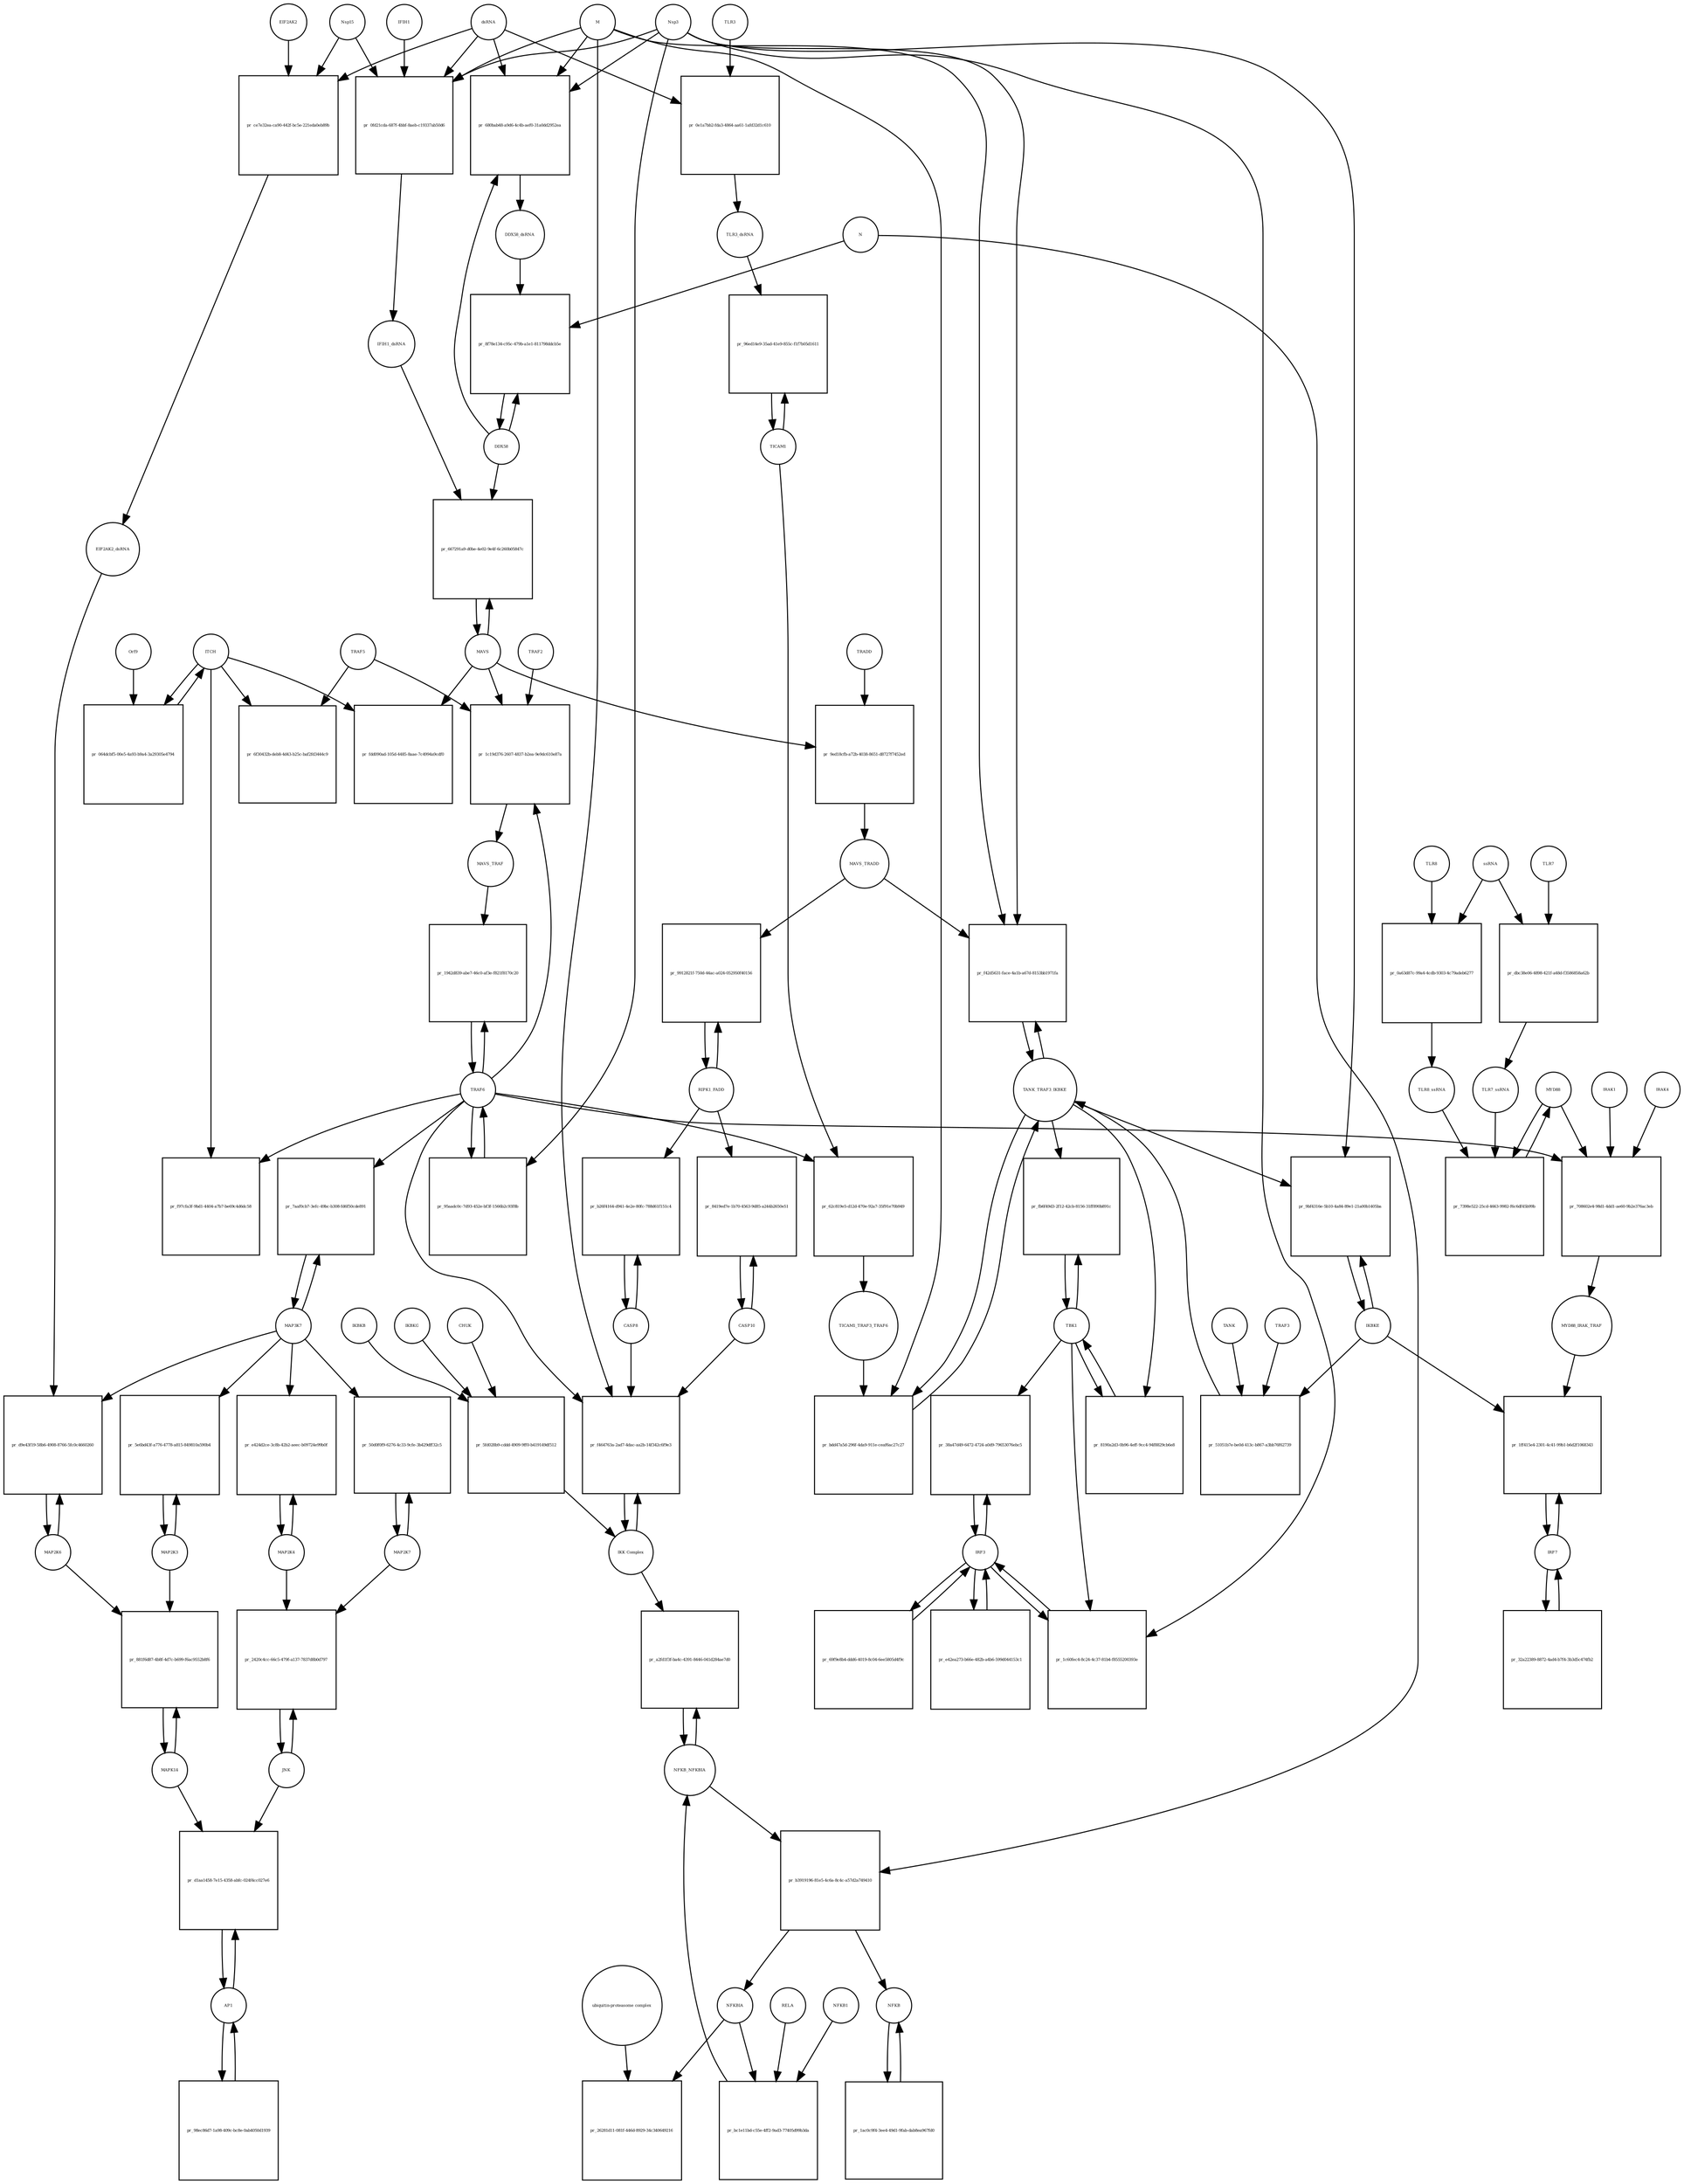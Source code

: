 strict digraph  {
dsRNA [annotation="", bipartite=0, cls="nucleic acid feature", fontsize=4, label=dsRNA, shape=circle];
"pr_680bab48-a9d6-4c4b-aef0-31a0dd2952ea" [annotation="", bipartite=1, cls=process, fontsize=4, label="pr_680bab48-a9d6-4c4b-aef0-31a0dd2952ea", shape=square];
DDX58_dsRNA [annotation="", bipartite=0, cls=complex, fontsize=4, label=DDX58_dsRNA, shape=circle];
M [annotation=urn_miriam_ncbiprotein_1796318601, bipartite=0, cls=macromolecule, fontsize=4, label=M, shape=circle];
Nsp3 [annotation=urn_miriam_ncbiprotein_1802476807, bipartite=0, cls=macromolecule, fontsize=4, label=Nsp3, shape=circle];
DDX58 [annotation=urn_miriam_hgnc_19102, bipartite=0, cls=macromolecule, fontsize=4, label=DDX58, shape=circle];
"pr_0fd21cda-687f-4bbf-8aeb-c19337ab50d6" [annotation="", bipartite=1, cls=process, fontsize=4, label="pr_0fd21cda-687f-4bbf-8aeb-c19337ab50d6", shape=square];
IFIH1_dsRNA [annotation="", bipartite=0, cls=complex, fontsize=4, label=IFIH1_dsRNA, shape=circle];
Nsp15 [annotation=urn_miriam_ncbiprotein_1802476818, bipartite=0, cls=macromolecule, fontsize=4, label=Nsp15, shape=circle];
IFIH1 [annotation=urn_miriam_hgnc_18873, bipartite=0, cls=macromolecule, fontsize=4, label=IFIH1, shape=circle];
"pr_8f78e134-c95c-479b-a1e1-811798ddcb5e" [annotation="", bipartite=1, cls=process, fontsize=4, label="pr_8f78e134-c95c-479b-a1e1-811798ddcb5e", shape=square];
N [annotation=urn_miriam_ncbiprotein_1798174255, bipartite=0, cls=macromolecule, fontsize=4, label=N, shape=circle];
MAVS [annotation=urn_miriam_hgnc_29233, bipartite=0, cls="macromolecule multimer", fontsize=4, label=MAVS, shape=circle];
"pr_667291a9-d0be-4e02-9e4f-6c260b05847c" [annotation="", bipartite=1, cls=process, fontsize=4, label="pr_667291a9-d0be-4e02-9e4f-6c260b05847c", shape=square];
NFKBIA [annotation=urn_miriam_hgnc_7797, bipartite=0, cls=macromolecule, fontsize=4, label=NFKBIA, shape=circle];
"pr_26281d11-081f-446d-8929-34c340649216" [annotation="", bipartite=1, cls=process, fontsize=4, label="pr_26281d11-081f-446d-8929-34c340649216", shape=square];
"ubiquitin-proteasome complex" [annotation="", bipartite=0, cls=complex, fontsize=4, label="ubiquitin-proteasome complex", shape=circle];
IRF3 [annotation=urn_miriam_hgnc_6118, bipartite=0, cls=macromolecule, fontsize=4, label=IRF3, shape=circle];
"pr_38a47d49-6472-4724-a0d9-79653076ebc5" [annotation="", bipartite=1, cls=process, fontsize=4, label="pr_38a47d49-6472-4724-a0d9-79653076ebc5", shape=square];
TBK1 [annotation="", bipartite=0, cls=macromolecule, fontsize=4, label=TBK1, shape=circle];
"pr_1c60fec4-8c24-4c37-81b4-f8555200393e" [annotation="", bipartite=1, cls=process, fontsize=4, label="pr_1c60fec4-8c24-4c37-81b4-f8555200393e", shape=square];
IRF7 [annotation=urn_miriam_hgnc_6122, bipartite=0, cls="macromolecule multimer", fontsize=4, label=IRF7, shape=circle];
"pr_1ff415e4-2301-4c41-99b1-b6d2f1068343" [annotation="", bipartite=1, cls=process, fontsize=4, label="pr_1ff415e4-2301-4c41-99b1-b6d2f1068343", shape=square];
IKBKE [annotation=urn_miriam_hgnc_14552, bipartite=0, cls=macromolecule, fontsize=4, label=IKBKE, shape=circle];
MYD88_IRAK_TRAF [annotation="", bipartite=0, cls=complex, fontsize=4, label=MYD88_IRAK_TRAF, shape=circle];
TRAF6 [annotation=urn_miriam_hgnc_12036, bipartite=0, cls=macromolecule, fontsize=4, label=TRAF6, shape=circle];
"pr_1942d839-abe7-46c0-af3e-f821f8170c20" [annotation="", bipartite=1, cls=process, fontsize=4, label="pr_1942d839-abe7-46c0-af3e-f821f8170c20", shape=square];
MAVS_TRAF [annotation="", bipartite=0, cls=complex, fontsize=4, label=MAVS_TRAF, shape=circle];
"pr_fdd090ad-105d-4485-8aae-7c4994a9cdf0" [annotation="", bipartite=1, cls=process, fontsize=4, label="pr_fdd090ad-105d-4485-8aae-7c4994a9cdf0", shape=square];
ITCH [annotation="", bipartite=0, cls=macromolecule, fontsize=4, label=ITCH, shape=circle];
TRAF5 [annotation=urn_miriam_hgnc_12035, bipartite=0, cls=macromolecule, fontsize=4, label=TRAF5, shape=circle];
"pr_6f30432b-deb8-4d43-b25c-baf2fd3444c9" [annotation="", bipartite=1, cls=process, fontsize=4, label="pr_6f30432b-deb8-4d43-b25c-baf2fd3444c9", shape=square];
"pr_f97cfa3f-9bd1-4404-a7b7-be69c4d6dc58" [annotation="", bipartite=1, cls=process, fontsize=4, label="pr_f97cfa3f-9bd1-4404-a7b7-be69c4d6dc58", shape=square];
TICAM1 [annotation=urn_miriam_hgnc_18348, bipartite=0, cls=macromolecule, fontsize=4, label=TICAM1, shape=circle];
"pr_96ed14e9-35ad-41e9-855c-f1f7b05d1611" [annotation="", bipartite=1, cls=process, fontsize=4, label="pr_96ed14e9-35ad-41e9-855c-f1f7b05d1611", shape=square];
TLR3_dsRNA [annotation="", bipartite=0, cls=complex, fontsize=4, label=TLR3_dsRNA, shape=circle];
TLR3 [annotation=urn_miriam_hgnc_11849, bipartite=0, cls="macromolecule multimer", fontsize=4, label=TLR3, shape=circle];
"pr_0e1a7bb2-fda3-4864-aa61-1afd32d1c610" [annotation="", bipartite=1, cls=process, fontsize=4, label="pr_0e1a7bb2-fda3-4864-aa61-1afd32d1c610", shape=square];
"pr_62c819e5-d12d-470e-92a7-35f91e70b949" [annotation="", bipartite=1, cls=process, fontsize=4, label="pr_62c819e5-d12d-470e-92a7-35f91e70b949", shape=square];
TICAM1_TRAF3_TRAF6 [annotation="", bipartite=0, cls=complex, fontsize=4, label=TICAM1_TRAF3_TRAF6, shape=circle];
TANK_TRAF3_IKBKE [annotation="", bipartite=0, cls=complex, fontsize=4, label=TANK_TRAF3_IKBKE, shape=circle];
"pr_bdd47a5d-296f-4da9-911e-ceaf6ac27c27" [annotation="", bipartite=1, cls=process, fontsize=4, label="pr_bdd47a5d-296f-4da9-911e-ceaf6ac27c27", shape=square];
"pr_fb6f49d3-2f12-42cb-8156-31ff890b891c" [annotation="", bipartite=1, cls=process, fontsize=4, label="pr_fb6f49d3-2f12-42cb-8156-31ff890b891c", shape=square];
"pr_9bf4316e-5b10-4a84-89e1-21a00b1405ba" [annotation="", bipartite=1, cls=process, fontsize=4, label="pr_9bf4316e-5b10-4a84-89e1-21a00b1405ba", shape=square];
MYD88 [annotation="", bipartite=0, cls=macromolecule, fontsize=4, label=MYD88, shape=circle];
"pr_708602e4-98d1-4dd1-ae60-9b2e376ac3eb" [annotation="", bipartite=1, cls=process, fontsize=4, label="pr_708602e4-98d1-4dd1-ae60-9b2e376ac3eb", shape=square];
IRAK1 [annotation=urn_miriam_hgnc_6112, bipartite=0, cls=macromolecule, fontsize=4, label=IRAK1, shape=circle];
IRAK4 [annotation=urn_miriam_hgnc_17967, bipartite=0, cls=macromolecule, fontsize=4, label=IRAK4, shape=circle];
TLR7 [annotation=urn_miriam_hgnc_15631, bipartite=0, cls=macromolecule, fontsize=4, label=TLR7, shape=circle];
"pr_dbc38e06-4898-421f-a48d-f3586858a62b" [annotation="", bipartite=1, cls=process, fontsize=4, label="pr_dbc38e06-4898-421f-a48d-f3586858a62b", shape=square];
TLR7_ssRNA [annotation="", bipartite=0, cls=complex, fontsize=4, label=TLR7_ssRNA, shape=circle];
ssRNA [annotation="", bipartite=0, cls="nucleic acid feature", fontsize=4, label=ssRNA, shape=circle];
TLR8 [annotation=urn_miriam_hgnc_15632, bipartite=0, cls=macromolecule, fontsize=4, label=TLR8, shape=circle];
"pr_0a63d87c-99a4-4cdb-9303-4c79adeb6277" [annotation="", bipartite=1, cls=process, fontsize=4, label="pr_0a63d87c-99a4-4cdb-9303-4c79adeb6277", shape=square];
TLR8_ssRNA [annotation="", bipartite=0, cls=complex, fontsize=4, label=TLR8_ssRNA, shape=circle];
"pr_7398e522-25cd-4663-9982-f6c6df45b99b" [annotation="", bipartite=1, cls=process, fontsize=4, label="pr_7398e522-25cd-4663-9982-f6c6df45b99b", shape=square];
MAP3K7 [annotation="", bipartite=0, cls=macromolecule, fontsize=4, label=MAP3K7, shape=circle];
"pr_7aaf0cb7-3efc-49bc-b308-fd6f50cde891" [annotation="", bipartite=1, cls=process, fontsize=4, label="pr_7aaf0cb7-3efc-49bc-b308-fd6f50cde891", shape=square];
TRAF2 [annotation=urn_miriam_hgnc_12032, bipartite=0, cls=macromolecule, fontsize=4, label=TRAF2, shape=circle];
"pr_1c19d376-2607-4837-b2ea-9e9dc610e87a" [annotation="", bipartite=1, cls=process, fontsize=4, label="pr_1c19d376-2607-4837-b2ea-9e9dc610e87a", shape=square];
"pr_064dcbf5-00e5-4a93-b9a4-3a29305e4794" [annotation="", bipartite=1, cls=process, fontsize=4, label="pr_064dcbf5-00e5-4a93-b9a4-3a29305e4794", shape=square];
Orf9 [annotation=urn_miriam_uniprot_P59636, bipartite=0, cls=macromolecule, fontsize=4, label=Orf9, shape=circle];
"pr_9ed18cfb-a72b-4038-8651-d8727f7452ed" [annotation="", bipartite=1, cls=process, fontsize=4, label="pr_9ed18cfb-a72b-4038-8651-d8727f7452ed", shape=square];
MAVS_TRADD [annotation="", bipartite=0, cls=complex, fontsize=4, label=MAVS_TRADD, shape=circle];
TRADD [annotation=urn_miriam_hgnc_12030, bipartite=0, cls=macromolecule, fontsize=4, label=TRADD, shape=circle];
"pr_95aadc0c-7d93-452e-bf3f-1566b2c93f8b" [annotation="", bipartite=1, cls=process, fontsize=4, label="pr_95aadc0c-7d93-452e-bf3f-1566b2c93f8b", shape=square];
AP1 [annotation="", bipartite=0, cls=complex, fontsize=4, label=AP1, shape=circle];
"pr_d1aa1458-7e15-4358-abfc-024f4cc027e6" [annotation="", bipartite=1, cls=process, fontsize=4, label="pr_d1aa1458-7e15-4358-abfc-024f4cc027e6", shape=square];
MAPK14 [annotation="", bipartite=0, cls=macromolecule, fontsize=4, label=MAPK14, shape=circle];
JNK [annotation="", bipartite=0, cls=complex, fontsize=4, label=JNK, shape=circle];
"pr_2420c4cc-66c5-479f-a137-7837d8b0d797" [annotation="", bipartite=1, cls=process, fontsize=4, label="pr_2420c4cc-66c5-479f-a137-7837d8b0d797", shape=square];
MAP2K7 [annotation="", bipartite=0, cls=macromolecule, fontsize=4, label=MAP2K7, shape=circle];
MAP2K4 [annotation="", bipartite=0, cls=macromolecule, fontsize=4, label=MAP2K4, shape=circle];
"pr_e424d2ce-3c8b-42b2-aeec-b09724e99b0f" [annotation="", bipartite=1, cls=process, fontsize=4, label="pr_e424d2ce-3c8b-42b2-aeec-b09724e99b0f", shape=square];
"pr_50d0f0f9-6276-4c33-9cfe-3b429dff32c5" [annotation="", bipartite=1, cls=process, fontsize=4, label="pr_50d0f0f9-6276-4c33-9cfe-3b429dff32c5", shape=square];
MAP2K3 [annotation="", bipartite=0, cls=macromolecule, fontsize=4, label=MAP2K3, shape=circle];
"pr_5e6bd43f-a776-4778-a815-849810a590b4" [annotation="", bipartite=1, cls=process, fontsize=4, label="pr_5e6bd43f-a776-4778-a815-849810a590b4", shape=square];
MAP2K6 [annotation="", bipartite=0, cls=macromolecule, fontsize=4, label=MAP2K6, shape=circle];
"pr_d9e43f19-58b6-4908-8766-5fc0c4660260" [annotation="", bipartite=1, cls=process, fontsize=4, label="pr_d9e43f19-58b6-4908-8766-5fc0c4660260", shape=square];
EIF2AK2_dsRNA [annotation="", bipartite=0, cls=complex, fontsize=4, label=EIF2AK2_dsRNA, shape=circle];
"pr_ce7e32ea-ca90-442f-bc5e-221eda0eb89b" [annotation="", bipartite=1, cls=process, fontsize=4, label="pr_ce7e32ea-ca90-442f-bc5e-221eda0eb89b", shape=square];
EIF2AK2 [annotation=urn_miriam_hgnc_9437, bipartite=0, cls=macromolecule, fontsize=4, label=EIF2AK2, shape=circle];
RIPK1_FADD [annotation="", bipartite=0, cls=complex, fontsize=4, label=RIPK1_FADD, shape=circle];
"pr_9912821f-750d-44ac-a024-052950f40156" [annotation="", bipartite=1, cls=process, fontsize=4, label="pr_9912821f-750d-44ac-a024-052950f40156", shape=square];
CASP8 [annotation="", bipartite=0, cls=macromolecule, fontsize=4, label=CASP8, shape=circle];
"pr_b26f4164-d941-4e2e-80fc-788d61f151c4" [annotation="", bipartite=1, cls=process, fontsize=4, label="pr_b26f4164-d941-4e2e-80fc-788d61f151c4", shape=square];
CASP10 [annotation="", bipartite=0, cls=macromolecule, fontsize=4, label=CASP10, shape=circle];
"pr_8419ed7e-1b70-4563-9d85-a244b2650e51" [annotation="", bipartite=1, cls=process, fontsize=4, label="pr_8419ed7e-1b70-4563-9d85-a244b2650e51", shape=square];
NFKB_NFKBIA [annotation="", bipartite=0, cls=complex, fontsize=4, label=NFKB_NFKBIA, shape=circle];
"pr_a2fd1f3f-ba4c-4391-8446-041d284ae7d0" [annotation="", bipartite=1, cls=process, fontsize=4, label="pr_a2fd1f3f-ba4c-4391-8446-041d284ae7d0", shape=square];
"IKK Complex" [annotation="", bipartite=0, cls=complex, fontsize=4, label="IKK Complex", shape=circle];
"pr_b3919196-81e5-4c6a-8c4c-a57d2a749410" [annotation="", bipartite=1, cls=process, fontsize=4, label="pr_b3919196-81e5-4c6a-8c4c-a57d2a749410", shape=square];
NFKB [annotation="", bipartite=0, cls=complex, fontsize=4, label=NFKB, shape=circle];
"pr_f464763a-2ad7-4dac-aa2b-14f342c6f9e3" [annotation="", bipartite=1, cls=process, fontsize=4, label="pr_f464763a-2ad7-4dac-aa2b-14f342c6f9e3", shape=square];
"pr_bc1e11bd-c55e-4ff2-9ad3-77405d99b3da" [annotation="", bipartite=1, cls=process, fontsize=4, label="pr_bc1e11bd-c55e-4ff2-9ad3-77405d99b3da", shape=square];
RELA [annotation="", bipartite=0, cls=macromolecule, fontsize=4, label=RELA, shape=circle];
NFKB1 [annotation="", bipartite=0, cls=macromolecule, fontsize=4, label=NFKB1, shape=circle];
IKBKG [annotation="", bipartite=0, cls=macromolecule, fontsize=4, label=IKBKG, shape=circle];
"pr_5fd028b9-cddd-4909-9ff0-b419149df512" [annotation="", bipartite=1, cls=process, fontsize=4, label="pr_5fd028b9-cddd-4909-9ff0-b419149df512", shape=square];
CHUK [annotation="", bipartite=0, cls=macromolecule, fontsize=4, label=CHUK, shape=circle];
IKBKB [annotation="", bipartite=0, cls=macromolecule, fontsize=4, label=IKBKB, shape=circle];
"pr_f42d5631-face-4a1b-a67d-8153bb1971fa" [annotation="", bipartite=1, cls=process, fontsize=4, label="pr_f42d5631-face-4a1b-a67d-8153bb1971fa", shape=square];
"pr_8190a2d3-0b96-4eff-9cc4-94f8829cb6e8" [annotation="", bipartite=1, cls=process, fontsize=4, label="pr_8190a2d3-0b96-4eff-9cc4-94f8829cb6e8", shape=square];
"pr_881f6d87-4b8f-4d7c-b699-f6ac9552b8f6" [annotation="", bipartite=1, cls=process, fontsize=4, label="pr_881f6d87-4b8f-4d7c-b699-f6ac9552b8f6", shape=square];
TRAF3 [annotation="", bipartite=0, cls=macromolecule, fontsize=4, label=TRAF3, shape=circle];
"pr_51051b7e-be0d-413c-b867-a3bb76f62739" [annotation="", bipartite=1, cls=process, fontsize=4, label="pr_51051b7e-be0d-413c-b867-a3bb76f62739", shape=square];
TANK [annotation="", bipartite=0, cls=macromolecule, fontsize=4, label=TANK, shape=circle];
"pr_98ec86d7-1a98-409c-bc8e-0ab4050d1939" [annotation="", bipartite=1, cls=process, fontsize=4, label="pr_98ec86d7-1a98-409c-bc8e-0ab4050d1939", shape=square];
"pr_32a22389-8872-4ad4-b7f4-3b3d5c474fb2" [annotation="", bipartite=1, cls=process, fontsize=4, label="pr_32a22389-8872-4ad4-b7f4-3b3d5c474fb2", shape=square];
"pr_69f9e8b4-ddd6-4019-8c04-6ee5805d4f9c" [annotation="", bipartite=1, cls=process, fontsize=4, label="pr_69f9e8b4-ddd6-4019-8c04-6ee5805d4f9c", shape=square];
"pr_1ac0c9f4-3ee4-49d1-9fab-dab8ea967fd0" [annotation="", bipartite=1, cls=process, fontsize=4, label="pr_1ac0c9f4-3ee4-49d1-9fab-dab8ea967fd0", shape=square];
"pr_e42ea273-b66e-482b-a4b6-599d044153c1" [annotation="", bipartite=1, cls=process, fontsize=4, label="pr_e42ea273-b66e-482b-a4b6-599d044153c1", shape=square];
dsRNA -> "pr_680bab48-a9d6-4c4b-aef0-31a0dd2952ea"  [annotation="", interaction_type=consumption];
dsRNA -> "pr_0fd21cda-687f-4bbf-8aeb-c19337ab50d6"  [annotation="", interaction_type=consumption];
dsRNA -> "pr_0e1a7bb2-fda3-4864-aa61-1afd32d1c610"  [annotation="", interaction_type=consumption];
dsRNA -> "pr_ce7e32ea-ca90-442f-bc5e-221eda0eb89b"  [annotation="", interaction_type=consumption];
"pr_680bab48-a9d6-4c4b-aef0-31a0dd2952ea" -> DDX58_dsRNA  [annotation="", interaction_type=production];
DDX58_dsRNA -> "pr_8f78e134-c95c-479b-a1e1-811798ddcb5e"  [annotation="urn_miriam_pubmed_25581309|urn_miriam_pubmed_28148787|urn_miriam_taxonomy_694009", interaction_type=catalysis];
M -> "pr_680bab48-a9d6-4c4b-aef0-31a0dd2952ea"  [annotation="urn_miriam_pubmed_20303872|urn_miriam_pubmed_19380580|urn_miriam_pubmed_31226023|urn_miriam_taxonomy_694009", interaction_type=inhibition];
M -> "pr_0fd21cda-687f-4bbf-8aeb-c19337ab50d6"  [annotation="urn_miriam_pubmed_28484023|urn_miriam_pubmed_19380580|urn_miriam_pubmed_31226023|urn_miriam_taxonomy_694009", interaction_type=inhibition];
M -> "pr_bdd47a5d-296f-4da9-911e-ceaf6ac27c27"  [annotation="urn_miriam_pubmed_19380580|urn_miriam_pubmed_19366914|urn_miriam_taxonomy_694009", interaction_type=inhibition];
M -> "pr_f464763a-2ad7-4dac-aa2b-14f342c6f9e3"  [annotation="urn_miriam_pubmed_19366914|urn_miriam_pubmed_20303872|urn_miriam_pubmed_17705188|urn_miriam_pubmed_694009", interaction_type=inhibition];
M -> "pr_f42d5631-face-4a1b-a67d-8153bb1971fa"  [annotation="urn_miriam_pubmed_19366914|urn_miriam_pubmed_27164085|urn_miriam_pubmed_19380580|urn_miriam_taxonomy_694009", interaction_type=inhibition];
Nsp3 -> "pr_680bab48-a9d6-4c4b-aef0-31a0dd2952ea"  [annotation="urn_miriam_pubmed_20303872|urn_miriam_pubmed_19380580|urn_miriam_pubmed_31226023|urn_miriam_taxonomy_694009", interaction_type=inhibition];
Nsp3 -> "pr_0fd21cda-687f-4bbf-8aeb-c19337ab50d6"  [annotation="urn_miriam_pubmed_28484023|urn_miriam_pubmed_19380580|urn_miriam_pubmed_31226023|urn_miriam_taxonomy_694009", interaction_type=inhibition];
Nsp3 -> "pr_1c60fec4-8c24-4c37-81b4-f8555200393e"  [annotation="urn_miriam_pubmed_17761676|urn_miriam_pubmed_31226023|urn_miriam_taxonomy_694009", interaction_type=inhibition];
Nsp3 -> "pr_9bf4316e-5b10-4a84-89e1-21a00b1405ba"  [annotation="urn_miriam_pubmed_20303872|urn_miriam_pubmed_31226023|urn_miriam_taxonomy_694009", interaction_type=inhibition];
Nsp3 -> "pr_95aadc0c-7d93-452e-bf3f-1566b2c93f8b"  [annotation="urn_miriam_pubmed_27164085|urn_miriam_taxonomy_694009", interaction_type=catalysis];
Nsp3 -> "pr_f42d5631-face-4a1b-a67d-8153bb1971fa"  [annotation="urn_miriam_pubmed_19366914|urn_miriam_pubmed_27164085|urn_miriam_pubmed_19380580|urn_miriam_taxonomy_694009", interaction_type=inhibition];
DDX58 -> "pr_680bab48-a9d6-4c4b-aef0-31a0dd2952ea"  [annotation="", interaction_type=consumption];
DDX58 -> "pr_8f78e134-c95c-479b-a1e1-811798ddcb5e"  [annotation="", interaction_type=consumption];
DDX58 -> "pr_667291a9-d0be-4e02-9e4f-6c260b05847c"  [annotation=urn_miriam_pubmed_25581309, interaction_type=catalysis];
"pr_0fd21cda-687f-4bbf-8aeb-c19337ab50d6" -> IFIH1_dsRNA  [annotation="", interaction_type=production];
IFIH1_dsRNA -> "pr_667291a9-d0be-4e02-9e4f-6c260b05847c"  [annotation=urn_miriam_pubmed_25581309, interaction_type=catalysis];
Nsp15 -> "pr_0fd21cda-687f-4bbf-8aeb-c19337ab50d6"  [annotation="urn_miriam_pubmed_28484023|urn_miriam_pubmed_19380580|urn_miriam_pubmed_31226023|urn_miriam_taxonomy_694009", interaction_type=inhibition];
Nsp15 -> "pr_ce7e32ea-ca90-442f-bc5e-221eda0eb89b"  [annotation="urn_miriam_pubmed_28484023|urn_miriam_pubmed_19366914|urn_miriam_taxonomy_694009", interaction_type=inhibition];
IFIH1 -> "pr_0fd21cda-687f-4bbf-8aeb-c19337ab50d6"  [annotation="", interaction_type=consumption];
"pr_8f78e134-c95c-479b-a1e1-811798ddcb5e" -> DDX58  [annotation="", interaction_type=production];
N -> "pr_8f78e134-c95c-479b-a1e1-811798ddcb5e"  [annotation="urn_miriam_pubmed_25581309|urn_miriam_pubmed_28148787|urn_miriam_taxonomy_694009", interaction_type=inhibition];
N -> "pr_b3919196-81e5-4c6a-8c4c-a57d2a749410"  [annotation="urn_miriam_pubmed_16143815|urn_miriam_taxonomy_694009", interaction_type=stimulation];
MAVS -> "pr_667291a9-d0be-4e02-9e4f-6c260b05847c"  [annotation="", interaction_type=consumption];
MAVS -> "pr_fdd090ad-105d-4485-8aae-7c4994a9cdf0"  [annotation="", interaction_type=consumption];
MAVS -> "pr_1c19d376-2607-4837-b2ea-9e9dc610e87a"  [annotation="", interaction_type=consumption];
MAVS -> "pr_9ed18cfb-a72b-4038-8651-d8727f7452ed"  [annotation="", interaction_type=consumption];
"pr_667291a9-d0be-4e02-9e4f-6c260b05847c" -> MAVS  [annotation="", interaction_type=production];
NFKBIA -> "pr_26281d11-081f-446d-8929-34c340649216"  [annotation="", interaction_type=consumption];
NFKBIA -> "pr_bc1e11bd-c55e-4ff2-9ad3-77405d99b3da"  [annotation="", interaction_type=consumption];
"ubiquitin-proteasome complex" -> "pr_26281d11-081f-446d-8929-34c340649216"  [annotation=urn_miriam_pubmed_20303872, interaction_type=catalysis];
IRF3 -> "pr_38a47d49-6472-4724-a0d9-79653076ebc5"  [annotation="", interaction_type=consumption];
IRF3 -> "pr_1c60fec4-8c24-4c37-81b4-f8555200393e"  [annotation="", interaction_type=consumption];
IRF3 -> "pr_69f9e8b4-ddd6-4019-8c04-6ee5805d4f9c"  [annotation="", interaction_type=consumption];
IRF3 -> "pr_e42ea273-b66e-482b-a4b6-599d044153c1"  [annotation="", interaction_type=consumption];
"pr_38a47d49-6472-4724-a0d9-79653076ebc5" -> IRF3  [annotation="", interaction_type=production];
TBK1 -> "pr_38a47d49-6472-4724-a0d9-79653076ebc5"  [annotation=urn_miriam_pubmed_25581309, interaction_type=catalysis];
TBK1 -> "pr_1c60fec4-8c24-4c37-81b4-f8555200393e"  [annotation="urn_miriam_pubmed_17761676|urn_miriam_pubmed_31226023|urn_miriam_taxonomy_694009", interaction_type=catalysis];
TBK1 -> "pr_fb6f49d3-2f12-42cb-8156-31ff890b891c"  [annotation="", interaction_type=consumption];
TBK1 -> "pr_8190a2d3-0b96-4eff-9cc4-94f8829cb6e8"  [annotation="", interaction_type=consumption];
"pr_1c60fec4-8c24-4c37-81b4-f8555200393e" -> IRF3  [annotation="", interaction_type=production];
IRF7 -> "pr_1ff415e4-2301-4c41-99b1-b6d2f1068343"  [annotation="", interaction_type=consumption];
IRF7 -> "pr_32a22389-8872-4ad4-b7f4-3b3d5c474fb2"  [annotation="", interaction_type=consumption];
"pr_1ff415e4-2301-4c41-99b1-b6d2f1068343" -> IRF7  [annotation="", interaction_type=production];
IKBKE -> "pr_1ff415e4-2301-4c41-99b1-b6d2f1068343"  [annotation=urn_miriam_pubmed_20303872, interaction_type=catalysis];
IKBKE -> "pr_9bf4316e-5b10-4a84-89e1-21a00b1405ba"  [annotation="", interaction_type=consumption];
IKBKE -> "pr_51051b7e-be0d-413c-b867-a3bb76f62739"  [annotation="", interaction_type=consumption];
MYD88_IRAK_TRAF -> "pr_1ff415e4-2301-4c41-99b1-b6d2f1068343"  [annotation=urn_miriam_pubmed_20303872, interaction_type=catalysis];
TRAF6 -> "pr_1942d839-abe7-46c0-af3e-f821f8170c20"  [annotation="", interaction_type=consumption];
TRAF6 -> "pr_f97cfa3f-9bd1-4404-a7b7-be69c4d6dc58"  [annotation="", interaction_type=consumption];
TRAF6 -> "pr_62c819e5-d12d-470e-92a7-35f91e70b949"  [annotation="", interaction_type=consumption];
TRAF6 -> "pr_708602e4-98d1-4dd1-ae60-9b2e376ac3eb"  [annotation="", interaction_type=consumption];
TRAF6 -> "pr_7aaf0cb7-3efc-49bc-b308-fd6f50cde891"  [annotation=urn_miriam_pubmed_19366914, interaction_type=stimulation];
TRAF6 -> "pr_1c19d376-2607-4837-b2ea-9e9dc610e87a"  [annotation="", interaction_type=consumption];
TRAF6 -> "pr_95aadc0c-7d93-452e-bf3f-1566b2c93f8b"  [annotation="", interaction_type=consumption];
TRAF6 -> "pr_f464763a-2ad7-4dac-aa2b-14f342c6f9e3"  [annotation="urn_miriam_pubmed_19366914|urn_miriam_pubmed_20303872|urn_miriam_pubmed_17705188|urn_miriam_pubmed_694009", interaction_type=stimulation];
"pr_1942d839-abe7-46c0-af3e-f821f8170c20" -> TRAF6  [annotation="", interaction_type=production];
MAVS_TRAF -> "pr_1942d839-abe7-46c0-af3e-f821f8170c20"  [annotation=urn_miriam_pubmed_19366914, interaction_type=catalysis];
ITCH -> "pr_fdd090ad-105d-4485-8aae-7c4994a9cdf0"  [annotation=urn_miriam_pubmed_25135833, interaction_type=catalysis];
ITCH -> "pr_6f30432b-deb8-4d43-b25c-baf2fd3444c9"  [annotation=urn_miriam_pubmed_25135833, interaction_type=catalysis];
ITCH -> "pr_f97cfa3f-9bd1-4404-a7b7-be69c4d6dc58"  [annotation=urn_miriam_pubmed_25135833, interaction_type=catalysis];
ITCH -> "pr_064dcbf5-00e5-4a93-b9a4-3a29305e4794"  [annotation="", interaction_type=consumption];
TRAF5 -> "pr_6f30432b-deb8-4d43-b25c-baf2fd3444c9"  [annotation="", interaction_type=consumption];
TRAF5 -> "pr_1c19d376-2607-4837-b2ea-9e9dc610e87a"  [annotation="", interaction_type=consumption];
TICAM1 -> "pr_96ed14e9-35ad-41e9-855c-f1f7b05d1611"  [annotation="", interaction_type=consumption];
TICAM1 -> "pr_62c819e5-d12d-470e-92a7-35f91e70b949"  [annotation="", interaction_type=consumption];
"pr_96ed14e9-35ad-41e9-855c-f1f7b05d1611" -> TICAM1  [annotation="", interaction_type=production];
TLR3_dsRNA -> "pr_96ed14e9-35ad-41e9-855c-f1f7b05d1611"  [annotation=urn_miriam_pubmed_20303872, interaction_type=stimulation];
TLR3 -> "pr_0e1a7bb2-fda3-4864-aa61-1afd32d1c610"  [annotation="", interaction_type=consumption];
"pr_0e1a7bb2-fda3-4864-aa61-1afd32d1c610" -> TLR3_dsRNA  [annotation="", interaction_type=production];
"pr_62c819e5-d12d-470e-92a7-35f91e70b949" -> TICAM1_TRAF3_TRAF6  [annotation="", interaction_type=production];
TICAM1_TRAF3_TRAF6 -> "pr_bdd47a5d-296f-4da9-911e-ceaf6ac27c27"  [annotation="urn_miriam_pubmed_19380580|urn_miriam_pubmed_19366914|urn_miriam_taxonomy_694009", interaction_type=stimulation];
TANK_TRAF3_IKBKE -> "pr_bdd47a5d-296f-4da9-911e-ceaf6ac27c27"  [annotation="", interaction_type=consumption];
TANK_TRAF3_IKBKE -> "pr_fb6f49d3-2f12-42cb-8156-31ff890b891c"  [annotation=urn_miriam_pubmed_20303872, interaction_type=stimulation];
TANK_TRAF3_IKBKE -> "pr_9bf4316e-5b10-4a84-89e1-21a00b1405ba"  [annotation="urn_miriam_pubmed_20303872|urn_miriam_pubmed_31226023|urn_miriam_taxonomy_694009", interaction_type=stimulation];
TANK_TRAF3_IKBKE -> "pr_f42d5631-face-4a1b-a67d-8153bb1971fa"  [annotation="", interaction_type=consumption];
TANK_TRAF3_IKBKE -> "pr_8190a2d3-0b96-4eff-9cc4-94f8829cb6e8"  [annotation=urn_miriam_pubmed_19366914, interaction_type=stimulation];
"pr_bdd47a5d-296f-4da9-911e-ceaf6ac27c27" -> TANK_TRAF3_IKBKE  [annotation="", interaction_type=production];
"pr_fb6f49d3-2f12-42cb-8156-31ff890b891c" -> TBK1  [annotation="", interaction_type=production];
"pr_9bf4316e-5b10-4a84-89e1-21a00b1405ba" -> IKBKE  [annotation="", interaction_type=production];
MYD88 -> "pr_708602e4-98d1-4dd1-ae60-9b2e376ac3eb"  [annotation="", interaction_type=consumption];
MYD88 -> "pr_7398e522-25cd-4663-9982-f6c6df45b99b"  [annotation="", interaction_type=consumption];
"pr_708602e4-98d1-4dd1-ae60-9b2e376ac3eb" -> MYD88_IRAK_TRAF  [annotation="", interaction_type=production];
IRAK1 -> "pr_708602e4-98d1-4dd1-ae60-9b2e376ac3eb"  [annotation="", interaction_type=consumption];
IRAK4 -> "pr_708602e4-98d1-4dd1-ae60-9b2e376ac3eb"  [annotation="", interaction_type=consumption];
TLR7 -> "pr_dbc38e06-4898-421f-a48d-f3586858a62b"  [annotation="", interaction_type=consumption];
"pr_dbc38e06-4898-421f-a48d-f3586858a62b" -> TLR7_ssRNA  [annotation="", interaction_type=production];
TLR7_ssRNA -> "pr_7398e522-25cd-4663-9982-f6c6df45b99b"  [annotation=urn_miriam_pubmed_19366914, interaction_type=stimulation];
ssRNA -> "pr_dbc38e06-4898-421f-a48d-f3586858a62b"  [annotation="", interaction_type=consumption];
ssRNA -> "pr_0a63d87c-99a4-4cdb-9303-4c79adeb6277"  [annotation="", interaction_type=consumption];
TLR8 -> "pr_0a63d87c-99a4-4cdb-9303-4c79adeb6277"  [annotation="", interaction_type=consumption];
"pr_0a63d87c-99a4-4cdb-9303-4c79adeb6277" -> TLR8_ssRNA  [annotation="", interaction_type=production];
TLR8_ssRNA -> "pr_7398e522-25cd-4663-9982-f6c6df45b99b"  [annotation=urn_miriam_pubmed_19366914, interaction_type=stimulation];
"pr_7398e522-25cd-4663-9982-f6c6df45b99b" -> MYD88  [annotation="", interaction_type=production];
MAP3K7 -> "pr_7aaf0cb7-3efc-49bc-b308-fd6f50cde891"  [annotation="", interaction_type=consumption];
MAP3K7 -> "pr_e424d2ce-3c8b-42b2-aeec-b09724e99b0f"  [annotation=urn_miriam_pubmed_19366914, interaction_type=catalysis];
MAP3K7 -> "pr_50d0f0f9-6276-4c33-9cfe-3b429dff32c5"  [annotation=urn_miriam_pubmed_19366914, interaction_type=catalysis];
MAP3K7 -> "pr_5e6bd43f-a776-4778-a815-849810a590b4"  [annotation=urn_miriam_pubmed_19366914, interaction_type=catalysis];
MAP3K7 -> "pr_d9e43f19-58b6-4908-8766-5fc0c4660260"  [annotation=urn_miriam_pubmed_19366914, interaction_type=catalysis];
"pr_7aaf0cb7-3efc-49bc-b308-fd6f50cde891" -> MAP3K7  [annotation="", interaction_type=production];
TRAF2 -> "pr_1c19d376-2607-4837-b2ea-9e9dc610e87a"  [annotation="", interaction_type=consumption];
"pr_1c19d376-2607-4837-b2ea-9e9dc610e87a" -> MAVS_TRAF  [annotation="", interaction_type=production];
"pr_064dcbf5-00e5-4a93-b9a4-3a29305e4794" -> ITCH  [annotation="", interaction_type=production];
Orf9 -> "pr_064dcbf5-00e5-4a93-b9a4-3a29305e4794"  [annotation="urn_miriam_pubmed_25135833|urn_miriam_taxonomy_694009", interaction_type=stimulation];
"pr_9ed18cfb-a72b-4038-8651-d8727f7452ed" -> MAVS_TRADD  [annotation="", interaction_type=production];
MAVS_TRADD -> "pr_9912821f-750d-44ac-a024-052950f40156"  [annotation=urn_miriam_pubmed_19366914, interaction_type=stimulation];
MAVS_TRADD -> "pr_f42d5631-face-4a1b-a67d-8153bb1971fa"  [annotation="urn_miriam_pubmed_19366914|urn_miriam_pubmed_27164085|urn_miriam_pubmed_19380580|urn_miriam_taxonomy_694009", interaction_type=stimulation];
TRADD -> "pr_9ed18cfb-a72b-4038-8651-d8727f7452ed"  [annotation="", interaction_type=consumption];
"pr_95aadc0c-7d93-452e-bf3f-1566b2c93f8b" -> TRAF6  [annotation="", interaction_type=production];
AP1 -> "pr_d1aa1458-7e15-4358-abfc-024f4cc027e6"  [annotation="", interaction_type=consumption];
AP1 -> "pr_98ec86d7-1a98-409c-bc8e-0ab4050d1939"  [annotation="", interaction_type=consumption];
"pr_d1aa1458-7e15-4358-abfc-024f4cc027e6" -> AP1  [annotation="", interaction_type=production];
MAPK14 -> "pr_d1aa1458-7e15-4358-abfc-024f4cc027e6"  [annotation=urn_miriam_pubmed_19366914, interaction_type=stimulation];
MAPK14 -> "pr_881f6d87-4b8f-4d7c-b699-f6ac9552b8f6"  [annotation="", interaction_type=consumption];
JNK -> "pr_d1aa1458-7e15-4358-abfc-024f4cc027e6"  [annotation=urn_miriam_pubmed_19366914, interaction_type=stimulation];
JNK -> "pr_2420c4cc-66c5-479f-a137-7837d8b0d797"  [annotation="", interaction_type=consumption];
"pr_2420c4cc-66c5-479f-a137-7837d8b0d797" -> JNK  [annotation="", interaction_type=production];
MAP2K7 -> "pr_2420c4cc-66c5-479f-a137-7837d8b0d797"  [annotation=urn_miriam_pubmed_19366914, interaction_type=catalysis];
MAP2K7 -> "pr_50d0f0f9-6276-4c33-9cfe-3b429dff32c5"  [annotation="", interaction_type=consumption];
MAP2K4 -> "pr_2420c4cc-66c5-479f-a137-7837d8b0d797"  [annotation=urn_miriam_pubmed_19366914, interaction_type=catalysis];
MAP2K4 -> "pr_e424d2ce-3c8b-42b2-aeec-b09724e99b0f"  [annotation="", interaction_type=consumption];
"pr_e424d2ce-3c8b-42b2-aeec-b09724e99b0f" -> MAP2K4  [annotation="", interaction_type=production];
"pr_50d0f0f9-6276-4c33-9cfe-3b429dff32c5" -> MAP2K7  [annotation="", interaction_type=production];
MAP2K3 -> "pr_5e6bd43f-a776-4778-a815-849810a590b4"  [annotation="", interaction_type=consumption];
MAP2K3 -> "pr_881f6d87-4b8f-4d7c-b699-f6ac9552b8f6"  [annotation=urn_miriam_pubmed_19366914, interaction_type=catalysis];
"pr_5e6bd43f-a776-4778-a815-849810a590b4" -> MAP2K3  [annotation="", interaction_type=production];
MAP2K6 -> "pr_d9e43f19-58b6-4908-8766-5fc0c4660260"  [annotation="", interaction_type=consumption];
MAP2K6 -> "pr_881f6d87-4b8f-4d7c-b699-f6ac9552b8f6"  [annotation=urn_miriam_pubmed_19366914, interaction_type=catalysis];
"pr_d9e43f19-58b6-4908-8766-5fc0c4660260" -> MAP2K6  [annotation="", interaction_type=production];
EIF2AK2_dsRNA -> "pr_d9e43f19-58b6-4908-8766-5fc0c4660260"  [annotation=urn_miriam_pubmed_19366914, interaction_type=stimulation];
"pr_ce7e32ea-ca90-442f-bc5e-221eda0eb89b" -> EIF2AK2_dsRNA  [annotation="", interaction_type=production];
EIF2AK2 -> "pr_ce7e32ea-ca90-442f-bc5e-221eda0eb89b"  [annotation="", interaction_type=consumption];
RIPK1_FADD -> "pr_9912821f-750d-44ac-a024-052950f40156"  [annotation="", interaction_type=consumption];
RIPK1_FADD -> "pr_b26f4164-d941-4e2e-80fc-788d61f151c4"  [annotation=urn_miriam_pubmed_19366914, interaction_type=stimulation];
RIPK1_FADD -> "pr_8419ed7e-1b70-4563-9d85-a244b2650e51"  [annotation=urn_miriam_pubmed_20303872, interaction_type=stimulation];
"pr_9912821f-750d-44ac-a024-052950f40156" -> RIPK1_FADD  [annotation="", interaction_type=production];
CASP8 -> "pr_b26f4164-d941-4e2e-80fc-788d61f151c4"  [annotation="", interaction_type=consumption];
CASP8 -> "pr_f464763a-2ad7-4dac-aa2b-14f342c6f9e3"  [annotation="urn_miriam_pubmed_19366914|urn_miriam_pubmed_20303872|urn_miriam_pubmed_17705188|urn_miriam_pubmed_694009", interaction_type=stimulation];
"pr_b26f4164-d941-4e2e-80fc-788d61f151c4" -> CASP8  [annotation="", interaction_type=production];
CASP10 -> "pr_8419ed7e-1b70-4563-9d85-a244b2650e51"  [annotation="", interaction_type=consumption];
CASP10 -> "pr_f464763a-2ad7-4dac-aa2b-14f342c6f9e3"  [annotation="urn_miriam_pubmed_19366914|urn_miriam_pubmed_20303872|urn_miriam_pubmed_17705188|urn_miriam_pubmed_694009", interaction_type=stimulation];
"pr_8419ed7e-1b70-4563-9d85-a244b2650e51" -> CASP10  [annotation="", interaction_type=production];
NFKB_NFKBIA -> "pr_a2fd1f3f-ba4c-4391-8446-041d284ae7d0"  [annotation="", interaction_type=consumption];
NFKB_NFKBIA -> "pr_b3919196-81e5-4c6a-8c4c-a57d2a749410"  [annotation="", interaction_type=consumption];
"pr_a2fd1f3f-ba4c-4391-8446-041d284ae7d0" -> NFKB_NFKBIA  [annotation="", interaction_type=production];
"IKK Complex" -> "pr_a2fd1f3f-ba4c-4391-8446-041d284ae7d0"  [annotation=urn_miriam_pubmed_19366914, interaction_type=catalysis];
"IKK Complex" -> "pr_f464763a-2ad7-4dac-aa2b-14f342c6f9e3"  [annotation="", interaction_type=consumption];
"pr_b3919196-81e5-4c6a-8c4c-a57d2a749410" -> NFKB  [annotation="", interaction_type=production];
"pr_b3919196-81e5-4c6a-8c4c-a57d2a749410" -> NFKBIA  [annotation="", interaction_type=production];
NFKB -> "pr_1ac0c9f4-3ee4-49d1-9fab-dab8ea967fd0"  [annotation="", interaction_type=consumption];
"pr_f464763a-2ad7-4dac-aa2b-14f342c6f9e3" -> "IKK Complex"  [annotation="", interaction_type=production];
"pr_bc1e11bd-c55e-4ff2-9ad3-77405d99b3da" -> NFKB_NFKBIA  [annotation="", interaction_type=production];
RELA -> "pr_bc1e11bd-c55e-4ff2-9ad3-77405d99b3da"  [annotation="", interaction_type=consumption];
NFKB1 -> "pr_bc1e11bd-c55e-4ff2-9ad3-77405d99b3da"  [annotation="", interaction_type=consumption];
IKBKG -> "pr_5fd028b9-cddd-4909-9ff0-b419149df512"  [annotation="", interaction_type=consumption];
"pr_5fd028b9-cddd-4909-9ff0-b419149df512" -> "IKK Complex"  [annotation="", interaction_type=production];
CHUK -> "pr_5fd028b9-cddd-4909-9ff0-b419149df512"  [annotation="", interaction_type=consumption];
IKBKB -> "pr_5fd028b9-cddd-4909-9ff0-b419149df512"  [annotation="", interaction_type=consumption];
"pr_f42d5631-face-4a1b-a67d-8153bb1971fa" -> TANK_TRAF3_IKBKE  [annotation="", interaction_type=production];
"pr_8190a2d3-0b96-4eff-9cc4-94f8829cb6e8" -> TBK1  [annotation="", interaction_type=production];
"pr_881f6d87-4b8f-4d7c-b699-f6ac9552b8f6" -> MAPK14  [annotation="", interaction_type=production];
TRAF3 -> "pr_51051b7e-be0d-413c-b867-a3bb76f62739"  [annotation="", interaction_type=consumption];
"pr_51051b7e-be0d-413c-b867-a3bb76f62739" -> TANK_TRAF3_IKBKE  [annotation="", interaction_type=production];
TANK -> "pr_51051b7e-be0d-413c-b867-a3bb76f62739"  [annotation="", interaction_type=consumption];
"pr_98ec86d7-1a98-409c-bc8e-0ab4050d1939" -> AP1  [annotation="", interaction_type=production];
"pr_32a22389-8872-4ad4-b7f4-3b3d5c474fb2" -> IRF7  [annotation="", interaction_type=production];
"pr_69f9e8b4-ddd6-4019-8c04-6ee5805d4f9c" -> IRF3  [annotation="", interaction_type=production];
"pr_1ac0c9f4-3ee4-49d1-9fab-dab8ea967fd0" -> NFKB  [annotation="", interaction_type=production];
"pr_e42ea273-b66e-482b-a4b6-599d044153c1" -> IRF3  [annotation="", interaction_type=production];
}
